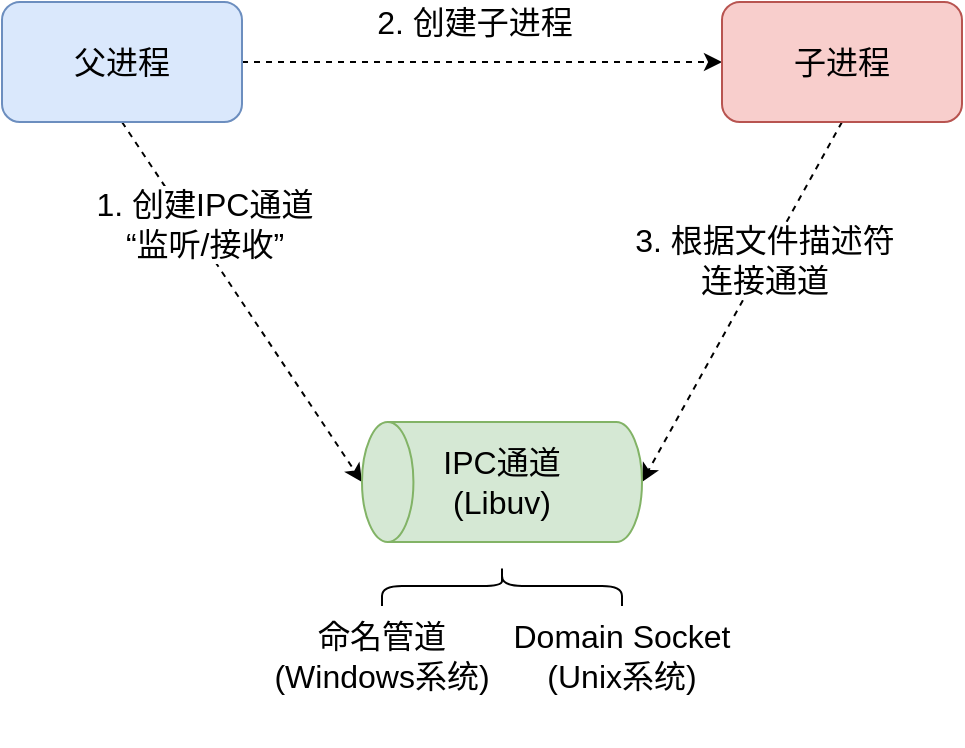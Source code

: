 <mxfile version="13.4.4" type="device" pages="2"><diagram id="uOUKcjVKffrCiHim-OuN" name="管道"><mxGraphModel dx="772" dy="523" grid="1" gridSize="10" guides="1" tooltips="1" connect="1" arrows="1" fold="1" page="1" pageScale="1" pageWidth="827" pageHeight="1169" math="0" shadow="0"><root><mxCell id="dhQspGOuMwA65wjI8WDU-0"/><mxCell id="dhQspGOuMwA65wjI8WDU-1" parent="dhQspGOuMwA65wjI8WDU-0"/><mxCell id="yVLbYA0YWBmVSDM3cEXU-2" style="edgeStyle=orthogonalEdgeStyle;rounded=0;orthogonalLoop=1;jettySize=auto;html=1;exitX=1;exitY=0.5;exitDx=0;exitDy=0;entryX=0;entryY=0.5;entryDx=0;entryDy=0;fontSize=16;dashed=1;sketch=0;shadow=0;strokeWidth=1;" parent="dhQspGOuMwA65wjI8WDU-1" source="yVLbYA0YWBmVSDM3cEXU-0" target="yVLbYA0YWBmVSDM3cEXU-1" edge="1"><mxGeometry relative="1" as="geometry"/></mxCell><mxCell id="yVLbYA0YWBmVSDM3cEXU-3" value="2. 创建子进程" style="edgeLabel;html=1;align=center;verticalAlign=middle;resizable=0;points=[];fontSize=16;" parent="yVLbYA0YWBmVSDM3cEXU-2" vertex="1" connectable="0"><mxGeometry x="-0.1" y="-2" relative="1" as="geometry"><mxPoint x="8" y="-22" as="offset"/></mxGeometry></mxCell><mxCell id="yVLbYA0YWBmVSDM3cEXU-7" style="rounded=0;sketch=0;orthogonalLoop=1;jettySize=auto;html=1;exitX=0.5;exitY=1;exitDx=0;exitDy=0;entryX=1;entryY=0.5;entryDx=0;entryDy=0;entryPerimeter=0;shadow=0;dashed=1;strokeWidth=1;fontSize=16;" parent="dhQspGOuMwA65wjI8WDU-1" source="yVLbYA0YWBmVSDM3cEXU-0" target="yVLbYA0YWBmVSDM3cEXU-6" edge="1"><mxGeometry relative="1" as="geometry"/></mxCell><mxCell id="yVLbYA0YWBmVSDM3cEXU-8" value="1. 创建IPC通道&lt;br&gt;“监听/接收”" style="edgeLabel;html=1;align=center;verticalAlign=middle;resizable=0;points=[];fontSize=16;" parent="yVLbYA0YWBmVSDM3cEXU-7" vertex="1" connectable="0"><mxGeometry x="-0.238" y="3" relative="1" as="geometry"><mxPoint x="-7.98" y="-16.56" as="offset"/></mxGeometry></mxCell><mxCell id="yVLbYA0YWBmVSDM3cEXU-0" value="父进程" style="rounded=1;whiteSpace=wrap;html=1;fontSize=16;fillColor=#dae8fc;strokeColor=#6c8ebf;sketch=0;shadow=0;strokeWidth=1;" parent="dhQspGOuMwA65wjI8WDU-1" vertex="1"><mxGeometry x="80" y="120" width="120" height="60" as="geometry"/></mxCell><mxCell id="yVLbYA0YWBmVSDM3cEXU-9" style="edgeStyle=none;rounded=0;sketch=0;orthogonalLoop=1;jettySize=auto;html=1;exitX=0.5;exitY=1;exitDx=0;exitDy=0;entryX=0;entryY=0.5;entryDx=0;entryDy=0;entryPerimeter=0;shadow=0;dashed=1;strokeWidth=1;fontSize=16;" parent="dhQspGOuMwA65wjI8WDU-1" source="yVLbYA0YWBmVSDM3cEXU-1" target="yVLbYA0YWBmVSDM3cEXU-6" edge="1"><mxGeometry relative="1" as="geometry"/></mxCell><mxCell id="yVLbYA0YWBmVSDM3cEXU-10" value="3. 根据文件描述符&lt;br&gt;连接通道" style="edgeLabel;html=1;align=center;verticalAlign=middle;resizable=0;points=[];fontSize=16;" parent="yVLbYA0YWBmVSDM3cEXU-9" vertex="1" connectable="0"><mxGeometry x="-0.23" y="-1" relative="1" as="geometry"><mxPoint as="offset"/></mxGeometry></mxCell><mxCell id="yVLbYA0YWBmVSDM3cEXU-1" value="子进程" style="rounded=1;whiteSpace=wrap;html=1;fontSize=16;fillColor=#f8cecc;strokeColor=#b85450;sketch=0;shadow=0;strokeWidth=1;" parent="dhQspGOuMwA65wjI8WDU-1" vertex="1"><mxGeometry x="440" y="120" width="120" height="60" as="geometry"/></mxCell><mxCell id="yVLbYA0YWBmVSDM3cEXU-6" value="IPC通道&lt;br&gt;(Libuv)" style="strokeWidth=1;html=1;shape=mxgraph.flowchart.direct_data;whiteSpace=wrap;shadow=0;fontSize=16;flipH=1;fillColor=#d5e8d4;strokeColor=#82b366;" parent="dhQspGOuMwA65wjI8WDU-1" vertex="1"><mxGeometry x="260" y="330" width="140" height="60" as="geometry"/></mxCell><mxCell id="yVLbYA0YWBmVSDM3cEXU-11" value="" style="shape=curlyBracket;whiteSpace=wrap;html=1;rounded=1;shadow=0;strokeWidth=1;fontSize=16;direction=south;" parent="dhQspGOuMwA65wjI8WDU-1" vertex="1"><mxGeometry x="270" y="402" width="120" height="20" as="geometry"/></mxCell><mxCell id="yVLbYA0YWBmVSDM3cEXU-13" value="命名管道&lt;br&gt;(Windows系统)" style="text;html=1;strokeColor=none;fillColor=none;align=center;verticalAlign=middle;whiteSpace=wrap;rounded=0;shadow=0;fontSize=16;" parent="dhQspGOuMwA65wjI8WDU-1" vertex="1"><mxGeometry x="210" y="402" width="120" height="90" as="geometry"/></mxCell><mxCell id="yVLbYA0YWBmVSDM3cEXU-14" value="Domain Socket&lt;br&gt;(Unix系统)" style="text;html=1;strokeColor=none;fillColor=none;align=center;verticalAlign=middle;whiteSpace=wrap;rounded=0;shadow=0;fontSize=16;" parent="dhQspGOuMwA65wjI8WDU-1" vertex="1"><mxGeometry x="330" y="402" width="120" height="90" as="geometry"/></mxCell></root></mxGraphModel></diagram><diagram id="9VFlDwnLy0NDZF1MfSlT" name="进程状态"><mxGraphModel dx="772" dy="523" grid="0" gridSize="10" guides="1" tooltips="1" connect="1" arrows="1" fold="1" page="1" pageScale="1" pageWidth="827" pageHeight="1169" math="0" shadow="0"><root><mxCell id="eC1TqAFJSX9sP5_BACvg-0"/><mxCell id="eC1TqAFJSX9sP5_BACvg-1" parent="eC1TqAFJSX9sP5_BACvg-0"/><mxCell id="JEgNPSyCh_HSUN0E0vK4-4" style="rounded=0;orthogonalLoop=1;jettySize=auto;html=1;exitX=0.5;exitY=0;exitDx=0;exitDy=0;entryX=0;entryY=0.5;entryDx=0;entryDy=0;fontSize=16;" edge="1" parent="eC1TqAFJSX9sP5_BACvg-1" source="JEgNPSyCh_HSUN0E0vK4-1" target="JEgNPSyCh_HSUN0E0vK4-2"><mxGeometry relative="1" as="geometry"/></mxCell><mxCell id="JEgNPSyCh_HSUN0E0vK4-6" value="进程调度" style="edgeLabel;html=1;align=center;verticalAlign=middle;resizable=0;points=[];fontSize=16;rotation=-50;" vertex="1" connectable="0" parent="JEgNPSyCh_HSUN0E0vK4-4"><mxGeometry x="0.046" y="2" relative="1" as="geometry"><mxPoint x="-21.4" y="5.2" as="offset"/></mxGeometry></mxCell><mxCell id="JEgNPSyCh_HSUN0E0vK4-1" value="就绪&lt;br style=&quot;font-size: 16px;&quot;&gt;Ready" style="ellipse;whiteSpace=wrap;html=1;aspect=fixed;fontSize=16;fillColor=#dae8fc;strokeColor=#6c8ebf;" vertex="1" parent="eC1TqAFJSX9sP5_BACvg-1"><mxGeometry x="80" y="240" width="80" height="80" as="geometry"/></mxCell><mxCell id="JEgNPSyCh_HSUN0E0vK4-5" style="edgeStyle=none;rounded=0;orthogonalLoop=1;jettySize=auto;html=1;exitX=0;exitY=1;exitDx=0;exitDy=0;entryX=1;entryY=0;entryDx=0;entryDy=0;fontSize=16;" edge="1" parent="eC1TqAFJSX9sP5_BACvg-1" source="JEgNPSyCh_HSUN0E0vK4-2" target="JEgNPSyCh_HSUN0E0vK4-1"><mxGeometry relative="1" as="geometry"/></mxCell><mxCell id="JEgNPSyCh_HSUN0E0vK4-7" value="时间片用完" style="edgeLabel;html=1;align=center;verticalAlign=middle;resizable=0;points=[];fontSize=16;rotation=-55;" vertex="1" connectable="0" parent="JEgNPSyCh_HSUN0E0vK4-5"><mxGeometry x="0.038" y="-1" relative="1" as="geometry"><mxPoint x="12.91" y="7.68" as="offset"/></mxGeometry></mxCell><mxCell id="JEgNPSyCh_HSUN0E0vK4-2" value="执行&lt;br&gt;Running" style="ellipse;whiteSpace=wrap;html=1;aspect=fixed;fontSize=16;fillColor=#d5e8d4;strokeColor=#82b366;" vertex="1" parent="eC1TqAFJSX9sP5_BACvg-1"><mxGeometry x="240" y="40" width="80" height="80" as="geometry"/></mxCell><mxCell id="JEgNPSyCh_HSUN0E0vK4-12" style="edgeStyle=none;rounded=0;orthogonalLoop=1;jettySize=auto;html=1;exitX=0;exitY=0.5;exitDx=0;exitDy=0;entryX=1;entryY=0.5;entryDx=0;entryDy=0;fontSize=16;" edge="1" parent="eC1TqAFJSX9sP5_BACvg-1" source="JEgNPSyCh_HSUN0E0vK4-3" target="JEgNPSyCh_HSUN0E0vK4-1"><mxGeometry relative="1" as="geometry"/></mxCell><mxCell id="JEgNPSyCh_HSUN0E0vK4-13" value="IO请求完成" style="edgeLabel;html=1;align=center;verticalAlign=middle;resizable=0;points=[];fontSize=16;" vertex="1" connectable="0" parent="JEgNPSyCh_HSUN0E0vK4-12"><mxGeometry x="0.117" y="1" relative="1" as="geometry"><mxPoint x="14" y="-21" as="offset"/></mxGeometry></mxCell><mxCell id="JEgNPSyCh_HSUN0E0vK4-3" value="阻塞&lt;br&gt;Blocked" style="ellipse;whiteSpace=wrap;html=1;aspect=fixed;fontSize=16;fillColor=#f8cecc;strokeColor=#b85450;" vertex="1" parent="eC1TqAFJSX9sP5_BACvg-1"><mxGeometry x="400" y="240" width="80" height="80" as="geometry"/></mxCell><mxCell id="JEgNPSyCh_HSUN0E0vK4-10" style="edgeStyle=none;rounded=0;orthogonalLoop=1;jettySize=auto;html=1;exitX=1;exitY=1;exitDx=0;exitDy=0;entryX=0;entryY=0;entryDx=0;entryDy=0;fontSize=16;" edge="1" parent="eC1TqAFJSX9sP5_BACvg-1" source="JEgNPSyCh_HSUN0E0vK4-2" target="JEgNPSyCh_HSUN0E0vK4-3"><mxGeometry relative="1" as="geometry"><mxPoint x="261.716" y="118.284" as="sourcePoint"/><mxPoint x="158.284" y="261.716" as="targetPoint"/></mxGeometry></mxCell><mxCell id="JEgNPSyCh_HSUN0E0vK4-11" value="IO请求" style="edgeLabel;html=1;align=center;verticalAlign=middle;resizable=0;points=[];fontSize=16;rotation=55;" vertex="1" connectable="0" parent="JEgNPSyCh_HSUN0E0vK4-10"><mxGeometry x="0.038" y="-1" relative="1" as="geometry"><mxPoint x="8.72" y="-13.49" as="offset"/></mxGeometry></mxCell></root></mxGraphModel></diagram></mxfile>
